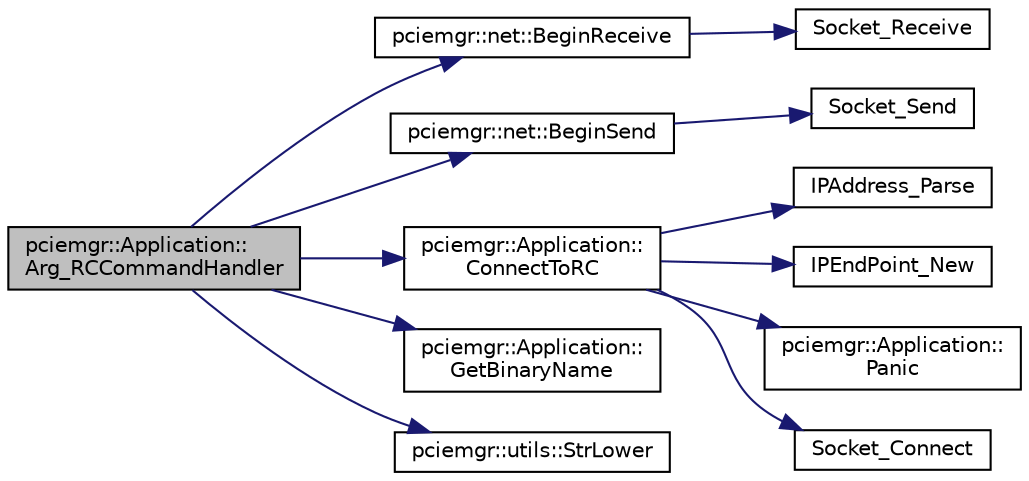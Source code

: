 digraph "pciemgr::Application::Arg_RCCommandHandler"
{
 // LATEX_PDF_SIZE
  edge [fontname="Helvetica",fontsize="10",labelfontname="Helvetica",labelfontsize="10"];
  node [fontname="Helvetica",fontsize="10",shape=record];
  rankdir="LR";
  Node1 [label="pciemgr::Application::\lArg_RCCommandHandler",height=0.2,width=0.4,color="black", fillcolor="grey75", style="filled", fontcolor="black",tooltip=" "];
  Node1 -> Node2 [color="midnightblue",fontsize="10",style="solid",fontname="Helvetica"];
  Node2 [label="pciemgr::net::BeginReceive",height=0.2,width=0.4,color="black", fillcolor="white", style="filled",URL="$namespacemgrd_1_1net.html#a103009932c54da750ead52207be13db3",tooltip=" "];
  Node2 -> Node3 [color="midnightblue",fontsize="10",style="solid",fontname="Helvetica"];
  Node3 [label="Socket_Receive",height=0.2,width=0.4,color="black", fillcolor="white", style="filled",URL="$_c_s_socket_8h.html#ad25ae740142e1206702c1fdec7411710",tooltip=" "];
  Node1 -> Node4 [color="midnightblue",fontsize="10",style="solid",fontname="Helvetica"];
  Node4 [label="pciemgr::net::BeginSend",height=0.2,width=0.4,color="black", fillcolor="white", style="filled",URL="$namespacemgrd_1_1net.html#ae9ab81602f337c69c1f72cef4581e01f",tooltip=" "];
  Node4 -> Node5 [color="midnightblue",fontsize="10",style="solid",fontname="Helvetica"];
  Node5 [label="Socket_Send",height=0.2,width=0.4,color="black", fillcolor="white", style="filled",URL="$_c_s_socket_8h.html#a51136fde305e77ce91ccc0bb1ec6126b",tooltip=" "];
  Node1 -> Node6 [color="midnightblue",fontsize="10",style="solid",fontname="Helvetica"];
  Node6 [label="pciemgr::Application::\lConnectToRC",height=0.2,width=0.4,color="black", fillcolor="white", style="filled",URL="$classmgrd_1_1_application.html#ad7ecb45942c1a35786c9c13d27e4799c",tooltip=" "];
  Node6 -> Node7 [color="midnightblue",fontsize="10",style="solid",fontname="Helvetica"];
  Node7 [label="IPAddress_Parse",height=0.2,width=0.4,color="black", fillcolor="white", style="filled",URL="$_c_s_socket_8h.html#a22e190ead89a54e8e8cb956f550cd80e",tooltip=" "];
  Node6 -> Node8 [color="midnightblue",fontsize="10",style="solid",fontname="Helvetica"];
  Node8 [label="IPEndPoint_New",height=0.2,width=0.4,color="black", fillcolor="white", style="filled",URL="$_c_s_socket_8h.html#aba77d2d9056a85a64187f90261e13a8c",tooltip=" "];
  Node6 -> Node9 [color="midnightblue",fontsize="10",style="solid",fontname="Helvetica"];
  Node9 [label="pciemgr::Application::\lPanic",height=0.2,width=0.4,color="black", fillcolor="white", style="filled",URL="$classmgrd_1_1_application.html#a455cb993a2a1ce99711012c240e728a2",tooltip=" "];
  Node6 -> Node10 [color="midnightblue",fontsize="10",style="solid",fontname="Helvetica"];
  Node10 [label="Socket_Connect",height=0.2,width=0.4,color="black", fillcolor="white", style="filled",URL="$_c_s_socket_8h.html#a23a8cae162db8e985292c8fc5f47d517",tooltip=" "];
  Node1 -> Node11 [color="midnightblue",fontsize="10",style="solid",fontname="Helvetica"];
  Node11 [label="pciemgr::Application::\lGetBinaryName",height=0.2,width=0.4,color="black", fillcolor="white", style="filled",URL="$classmgrd_1_1_application.html#a7a35fde75f3b740644962258e1015631",tooltip=" "];
  Node1 -> Node12 [color="midnightblue",fontsize="10",style="solid",fontname="Helvetica"];
  Node12 [label="pciemgr::utils::StrLower",height=0.2,width=0.4,color="black", fillcolor="white", style="filled",URL="$namespacemgrd_1_1utils.html#ad1b5816afc89ccf1a852936077c43f28",tooltip=" "];
}
